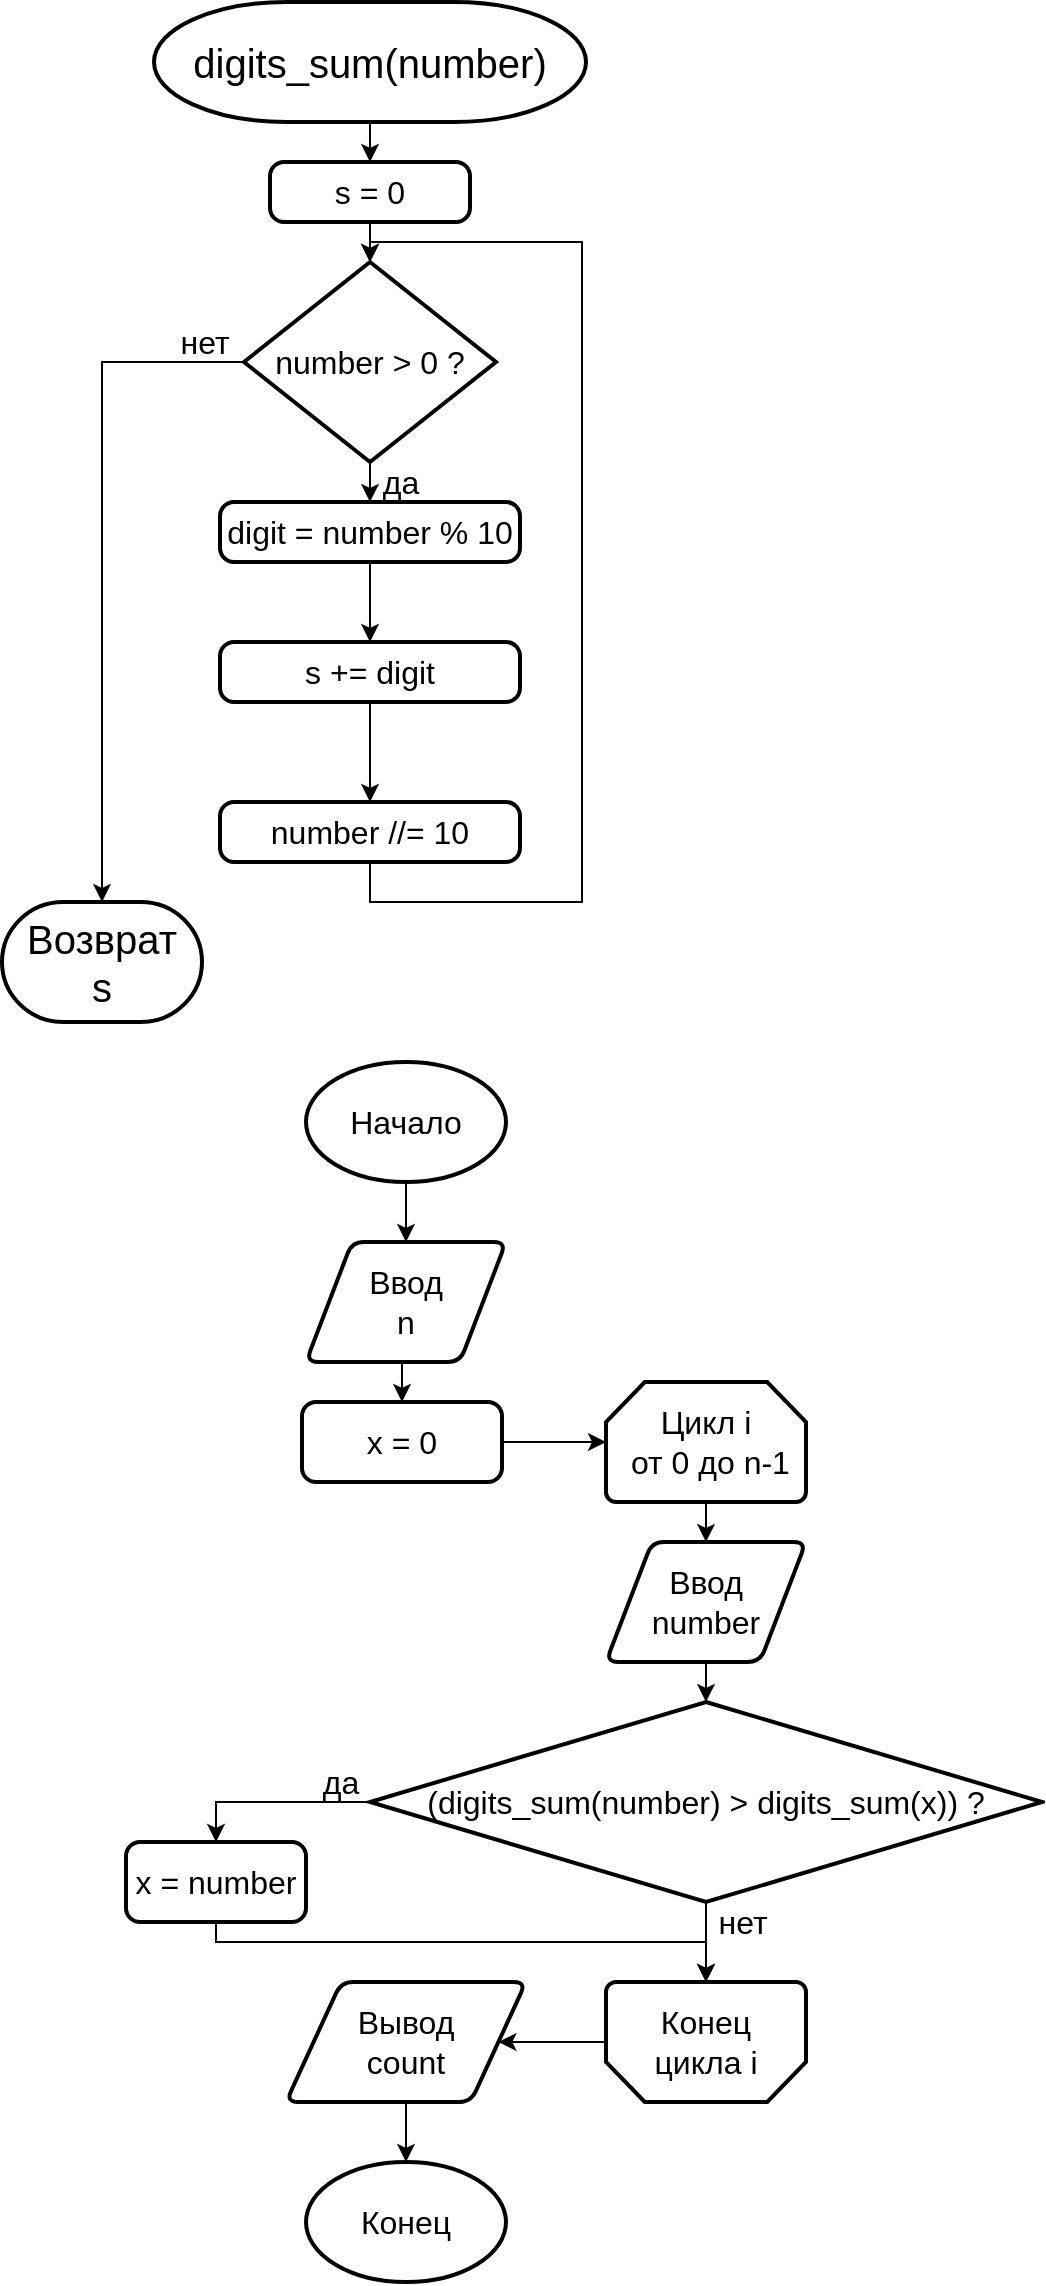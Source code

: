 <mxfile version="17.2.4" type="device"><diagram id="C5RBs43oDa-KdzZeNtuy" name="Page-1"><mxGraphModel dx="1038" dy="641" grid="1" gridSize="10" guides="1" tooltips="1" connect="1" arrows="1" fold="1" page="1" pageScale="1" pageWidth="827" pageHeight="1169" math="0" shadow="0"><root><mxCell id="WIyWlLk6GJQsqaUBKTNV-0"/><mxCell id="WIyWlLk6GJQsqaUBKTNV-1" parent="WIyWlLk6GJQsqaUBKTNV-0"/><mxCell id="OzIazLqkp1AnuGNdDS9O-1" style="edgeStyle=orthogonalEdgeStyle;rounded=0;orthogonalLoop=1;jettySize=auto;html=1;exitX=0.5;exitY=1;exitDx=0;exitDy=0;exitPerimeter=0;entryX=0.5;entryY=0;entryDx=0;entryDy=0;fontSize=16;" parent="WIyWlLk6GJQsqaUBKTNV-1" source="5FSRWbrrC5H5Z-ie-0Nd-0" target="OzIazLqkp1AnuGNdDS9O-0" edge="1"><mxGeometry relative="1" as="geometry"/></mxCell><mxCell id="5FSRWbrrC5H5Z-ie-0Nd-0" value="&lt;font style=&quot;font-size: 20px&quot;&gt;digits_sum(number)&lt;/font&gt;" style="strokeWidth=2;html=1;shape=mxgraph.flowchart.terminator;whiteSpace=wrap;" parent="WIyWlLk6GJQsqaUBKTNV-1" vertex="1"><mxGeometry x="306" y="10" width="216" height="60" as="geometry"/></mxCell><mxCell id="5FSRWbrrC5H5Z-ie-0Nd-1" value="Возврат&lt;br&gt;s" style="strokeWidth=2;html=1;shape=mxgraph.flowchart.terminator;whiteSpace=wrap;fontSize=20;" parent="WIyWlLk6GJQsqaUBKTNV-1" vertex="1"><mxGeometry x="230" y="460" width="100" height="60" as="geometry"/></mxCell><mxCell id="OzIazLqkp1AnuGNdDS9O-3" style="edgeStyle=orthogonalEdgeStyle;rounded=0;orthogonalLoop=1;jettySize=auto;html=1;exitX=0.5;exitY=1;exitDx=0;exitDy=0;entryX=0.5;entryY=0;entryDx=0;entryDy=0;entryPerimeter=0;fontSize=16;" parent="WIyWlLk6GJQsqaUBKTNV-1" source="OzIazLqkp1AnuGNdDS9O-0" target="OzIazLqkp1AnuGNdDS9O-2" edge="1"><mxGeometry relative="1" as="geometry"/></mxCell><mxCell id="OzIazLqkp1AnuGNdDS9O-0" value="s = 0" style="rounded=1;whiteSpace=wrap;html=1;absoluteArcSize=1;arcSize=14;strokeWidth=2;fontSize=16;" parent="WIyWlLk6GJQsqaUBKTNV-1" vertex="1"><mxGeometry x="364" y="90" width="100" height="30" as="geometry"/></mxCell><mxCell id="OzIazLqkp1AnuGNdDS9O-8" style="edgeStyle=orthogonalEdgeStyle;rounded=0;orthogonalLoop=1;jettySize=auto;html=1;exitX=0.5;exitY=1;exitDx=0;exitDy=0;exitPerimeter=0;entryX=0.5;entryY=0;entryDx=0;entryDy=0;fontSize=16;" parent="WIyWlLk6GJQsqaUBKTNV-1" source="OzIazLqkp1AnuGNdDS9O-2" target="OzIazLqkp1AnuGNdDS9O-4" edge="1"><mxGeometry relative="1" as="geometry"/></mxCell><mxCell id="OzIazLqkp1AnuGNdDS9O-14" style="edgeStyle=orthogonalEdgeStyle;rounded=0;orthogonalLoop=1;jettySize=auto;html=1;exitX=0;exitY=0.5;exitDx=0;exitDy=0;exitPerimeter=0;entryX=0.5;entryY=0;entryDx=0;entryDy=0;entryPerimeter=0;fontSize=16;" parent="WIyWlLk6GJQsqaUBKTNV-1" source="OzIazLqkp1AnuGNdDS9O-2" target="5FSRWbrrC5H5Z-ie-0Nd-1" edge="1"><mxGeometry relative="1" as="geometry"/></mxCell><mxCell id="OzIazLqkp1AnuGNdDS9O-2" value="number &amp;gt; 0 ?" style="strokeWidth=2;html=1;shape=mxgraph.flowchart.decision;whiteSpace=wrap;fontSize=16;" parent="WIyWlLk6GJQsqaUBKTNV-1" vertex="1"><mxGeometry x="351" y="140" width="126" height="100" as="geometry"/></mxCell><mxCell id="ZPHqGS211oj24R-IoKNL-0" style="edgeStyle=orthogonalEdgeStyle;rounded=0;orthogonalLoop=1;jettySize=auto;html=1;exitX=0.5;exitY=1;exitDx=0;exitDy=0;entryX=0.5;entryY=0;entryDx=0;entryDy=0;fontSize=16;" parent="WIyWlLk6GJQsqaUBKTNV-1" source="OzIazLqkp1AnuGNdDS9O-4" target="OzIazLqkp1AnuGNdDS9O-6" edge="1"><mxGeometry relative="1" as="geometry"/></mxCell><mxCell id="OzIazLqkp1AnuGNdDS9O-4" value="digit = number % 10" style="rounded=1;whiteSpace=wrap;html=1;absoluteArcSize=1;arcSize=14;strokeWidth=2;fontSize=16;" parent="WIyWlLk6GJQsqaUBKTNV-1" vertex="1"><mxGeometry x="339" y="260" width="150" height="30" as="geometry"/></mxCell><mxCell id="OzIazLqkp1AnuGNdDS9O-11" style="edgeStyle=orthogonalEdgeStyle;rounded=0;orthogonalLoop=1;jettySize=auto;html=1;exitX=0.5;exitY=1;exitDx=0;exitDy=0;entryX=0.5;entryY=0;entryDx=0;entryDy=0;fontSize=16;" parent="WIyWlLk6GJQsqaUBKTNV-1" source="OzIazLqkp1AnuGNdDS9O-6" target="OzIazLqkp1AnuGNdDS9O-7" edge="1"><mxGeometry relative="1" as="geometry"/></mxCell><mxCell id="OzIazLqkp1AnuGNdDS9O-6" value="s += digit" style="rounded=1;whiteSpace=wrap;html=1;absoluteArcSize=1;arcSize=14;strokeWidth=2;fontSize=16;" parent="WIyWlLk6GJQsqaUBKTNV-1" vertex="1"><mxGeometry x="339" y="330" width="150" height="30" as="geometry"/></mxCell><mxCell id="OzIazLqkp1AnuGNdDS9O-12" style="edgeStyle=orthogonalEdgeStyle;rounded=0;orthogonalLoop=1;jettySize=auto;html=1;exitX=0.5;exitY=1;exitDx=0;exitDy=0;entryX=0.5;entryY=0;entryDx=0;entryDy=0;entryPerimeter=0;fontSize=16;" parent="WIyWlLk6GJQsqaUBKTNV-1" source="OzIazLqkp1AnuGNdDS9O-7" target="OzIazLqkp1AnuGNdDS9O-2" edge="1"><mxGeometry relative="1" as="geometry"><Array as="points"><mxPoint x="414" y="460"/><mxPoint x="520" y="460"/><mxPoint x="520" y="130"/><mxPoint x="414" y="130"/></Array></mxGeometry></mxCell><mxCell id="OzIazLqkp1AnuGNdDS9O-7" value="number //= 10" style="rounded=1;whiteSpace=wrap;html=1;absoluteArcSize=1;arcSize=14;strokeWidth=2;fontSize=16;" parent="WIyWlLk6GJQsqaUBKTNV-1" vertex="1"><mxGeometry x="339" y="410" width="150" height="30" as="geometry"/></mxCell><mxCell id="OzIazLqkp1AnuGNdDS9O-13" value="да" style="text;html=1;align=center;verticalAlign=middle;resizable=0;points=[];autosize=1;strokeColor=none;fillColor=none;fontSize=16;" parent="WIyWlLk6GJQsqaUBKTNV-1" vertex="1"><mxGeometry x="414" y="240" width="30" height="20" as="geometry"/></mxCell><mxCell id="OzIazLqkp1AnuGNdDS9O-15" value="нет" style="text;html=1;align=center;verticalAlign=middle;resizable=0;points=[];autosize=1;strokeColor=none;fillColor=none;fontSize=16;" parent="WIyWlLk6GJQsqaUBKTNV-1" vertex="1"><mxGeometry x="311" y="170" width="40" height="20" as="geometry"/></mxCell><mxCell id="gcX4KTknbIdiIxdJC84N-0" style="edgeStyle=orthogonalEdgeStyle;rounded=0;orthogonalLoop=1;jettySize=auto;html=1;exitX=0.5;exitY=1;exitDx=0;exitDy=0;exitPerimeter=0;entryX=0.5;entryY=0;entryDx=0;entryDy=0;fontSize=16;" edge="1" parent="WIyWlLk6GJQsqaUBKTNV-1" source="gcX4KTknbIdiIxdJC84N-1" target="gcX4KTknbIdiIxdJC84N-3"><mxGeometry relative="1" as="geometry"/></mxCell><mxCell id="gcX4KTknbIdiIxdJC84N-1" value="Начало" style="strokeWidth=2;html=1;shape=mxgraph.flowchart.start_1;whiteSpace=wrap;fontSize=16;" vertex="1" parent="WIyWlLk6GJQsqaUBKTNV-1"><mxGeometry x="382" y="540" width="100" height="60" as="geometry"/></mxCell><mxCell id="gcX4KTknbIdiIxdJC84N-2" style="edgeStyle=orthogonalEdgeStyle;rounded=0;orthogonalLoop=1;jettySize=auto;html=1;exitX=0.5;exitY=1;exitDx=0;exitDy=0;entryX=0.5;entryY=0;entryDx=0;entryDy=0;fontSize=16;" edge="1" parent="WIyWlLk6GJQsqaUBKTNV-1" source="gcX4KTknbIdiIxdJC84N-3" target="gcX4KTknbIdiIxdJC84N-8"><mxGeometry relative="1" as="geometry"/></mxCell><mxCell id="gcX4KTknbIdiIxdJC84N-3" value="Ввод&lt;br&gt;n" style="shape=parallelogram;html=1;strokeWidth=2;perimeter=parallelogramPerimeter;whiteSpace=wrap;rounded=1;arcSize=12;size=0.23;fontSize=16;" vertex="1" parent="WIyWlLk6GJQsqaUBKTNV-1"><mxGeometry x="382" y="630" width="100" height="60" as="geometry"/></mxCell><mxCell id="gcX4KTknbIdiIxdJC84N-4" style="edgeStyle=orthogonalEdgeStyle;rounded=0;orthogonalLoop=1;jettySize=auto;html=1;exitX=0.5;exitY=1;exitDx=0;exitDy=0;entryX=0.5;entryY=0;entryDx=0;entryDy=0;entryPerimeter=0;fontSize=16;" edge="1" parent="WIyWlLk6GJQsqaUBKTNV-1" source="gcX4KTknbIdiIxdJC84N-5" target="gcX4KTknbIdiIxdJC84N-6"><mxGeometry relative="1" as="geometry"/></mxCell><mxCell id="gcX4KTknbIdiIxdJC84N-5" value="Вывод&lt;br&gt;count" style="shape=parallelogram;html=1;strokeWidth=2;perimeter=parallelogramPerimeter;whiteSpace=wrap;rounded=1;arcSize=12;size=0.23;fontSize=16;" vertex="1" parent="WIyWlLk6GJQsqaUBKTNV-1"><mxGeometry x="372" y="1000" width="120" height="60" as="geometry"/></mxCell><mxCell id="gcX4KTknbIdiIxdJC84N-6" value="Конец" style="strokeWidth=2;html=1;shape=mxgraph.flowchart.start_1;whiteSpace=wrap;fontSize=16;" vertex="1" parent="WIyWlLk6GJQsqaUBKTNV-1"><mxGeometry x="382" y="1090" width="100" height="60" as="geometry"/></mxCell><mxCell id="gcX4KTknbIdiIxdJC84N-7" style="edgeStyle=orthogonalEdgeStyle;rounded=0;orthogonalLoop=1;jettySize=auto;html=1;exitX=1;exitY=0.5;exitDx=0;exitDy=0;fontSize=16;" edge="1" parent="WIyWlLk6GJQsqaUBKTNV-1" source="gcX4KTknbIdiIxdJC84N-8" target="gcX4KTknbIdiIxdJC84N-10"><mxGeometry relative="1" as="geometry"/></mxCell><mxCell id="gcX4KTknbIdiIxdJC84N-8" value="x = 0" style="rounded=1;whiteSpace=wrap;html=1;absoluteArcSize=1;arcSize=14;strokeWidth=2;fontSize=16;" vertex="1" parent="WIyWlLk6GJQsqaUBKTNV-1"><mxGeometry x="380" y="710" width="100" height="40" as="geometry"/></mxCell><mxCell id="gcX4KTknbIdiIxdJC84N-9" style="edgeStyle=orthogonalEdgeStyle;rounded=0;orthogonalLoop=1;jettySize=auto;html=1;exitX=0.5;exitY=1;exitDx=0;exitDy=0;exitPerimeter=0;entryX=0.5;entryY=0;entryDx=0;entryDy=0;fontSize=16;" edge="1" parent="WIyWlLk6GJQsqaUBKTNV-1" source="gcX4KTknbIdiIxdJC84N-10" target="gcX4KTknbIdiIxdJC84N-14"><mxGeometry relative="1" as="geometry"/></mxCell><mxCell id="gcX4KTknbIdiIxdJC84N-10" value="Цикл i&lt;br&gt;&amp;nbsp;от 0 до n-1" style="strokeWidth=2;html=1;shape=mxgraph.flowchart.loop_limit;whiteSpace=wrap;fontSize=16;" vertex="1" parent="WIyWlLk6GJQsqaUBKTNV-1"><mxGeometry x="532" y="700" width="100" height="60" as="geometry"/></mxCell><mxCell id="gcX4KTknbIdiIxdJC84N-11" style="edgeStyle=orthogonalEdgeStyle;rounded=0;orthogonalLoop=1;jettySize=auto;html=1;exitX=1;exitY=0.5;exitDx=0;exitDy=0;exitPerimeter=0;entryX=1;entryY=0.5;entryDx=0;entryDy=0;fontSize=16;" edge="1" parent="WIyWlLk6GJQsqaUBKTNV-1" source="gcX4KTknbIdiIxdJC84N-12" target="gcX4KTknbIdiIxdJC84N-5"><mxGeometry relative="1" as="geometry"/></mxCell><mxCell id="gcX4KTknbIdiIxdJC84N-12" value="Конец&lt;br&gt;цикла i" style="strokeWidth=2;html=1;shape=mxgraph.flowchart.loop_limit;whiteSpace=wrap;fontSize=16;direction=west;" vertex="1" parent="WIyWlLk6GJQsqaUBKTNV-1"><mxGeometry x="532" y="1000" width="100" height="60" as="geometry"/></mxCell><mxCell id="gcX4KTknbIdiIxdJC84N-18" style="edgeStyle=orthogonalEdgeStyle;rounded=0;orthogonalLoop=1;jettySize=auto;html=1;exitX=0.5;exitY=1;exitDx=0;exitDy=0;entryX=0.5;entryY=0;entryDx=0;entryDy=0;entryPerimeter=0;fontSize=16;" edge="1" parent="WIyWlLk6GJQsqaUBKTNV-1" source="gcX4KTknbIdiIxdJC84N-14" target="gcX4KTknbIdiIxdJC84N-17"><mxGeometry relative="1" as="geometry"/></mxCell><mxCell id="gcX4KTknbIdiIxdJC84N-14" value="Ввод&lt;br&gt;number" style="shape=parallelogram;html=1;strokeWidth=2;perimeter=parallelogramPerimeter;whiteSpace=wrap;rounded=1;arcSize=12;size=0.23;fontSize=16;" vertex="1" parent="WIyWlLk6GJQsqaUBKTNV-1"><mxGeometry x="532" y="780" width="100" height="60" as="geometry"/></mxCell><mxCell id="gcX4KTknbIdiIxdJC84N-20" style="edgeStyle=orthogonalEdgeStyle;rounded=0;orthogonalLoop=1;jettySize=auto;html=1;exitX=0.5;exitY=1;exitDx=0;exitDy=0;entryX=0.5;entryY=1;entryDx=0;entryDy=0;entryPerimeter=0;fontSize=16;" edge="1" parent="WIyWlLk6GJQsqaUBKTNV-1" source="gcX4KTknbIdiIxdJC84N-16" target="gcX4KTknbIdiIxdJC84N-12"><mxGeometry relative="1" as="geometry"><Array as="points"><mxPoint x="337" y="980"/><mxPoint x="582" y="980"/></Array></mxGeometry></mxCell><mxCell id="gcX4KTknbIdiIxdJC84N-16" value="x = number" style="rounded=1;whiteSpace=wrap;html=1;absoluteArcSize=1;arcSize=14;strokeWidth=2;fontSize=16;" vertex="1" parent="WIyWlLk6GJQsqaUBKTNV-1"><mxGeometry x="292" y="930" width="90" height="40" as="geometry"/></mxCell><mxCell id="gcX4KTknbIdiIxdJC84N-19" style="edgeStyle=orthogonalEdgeStyle;rounded=0;orthogonalLoop=1;jettySize=auto;html=1;exitX=0;exitY=0.5;exitDx=0;exitDy=0;exitPerimeter=0;entryX=0.5;entryY=0;entryDx=0;entryDy=0;fontSize=16;" edge="1" parent="WIyWlLk6GJQsqaUBKTNV-1" source="gcX4KTknbIdiIxdJC84N-17" target="gcX4KTknbIdiIxdJC84N-16"><mxGeometry relative="1" as="geometry"/></mxCell><mxCell id="gcX4KTknbIdiIxdJC84N-21" style="edgeStyle=orthogonalEdgeStyle;rounded=0;orthogonalLoop=1;jettySize=auto;html=1;exitX=0.5;exitY=1;exitDx=0;exitDy=0;exitPerimeter=0;entryX=0.5;entryY=1;entryDx=0;entryDy=0;entryPerimeter=0;fontSize=16;" edge="1" parent="WIyWlLk6GJQsqaUBKTNV-1" source="gcX4KTknbIdiIxdJC84N-17" target="gcX4KTknbIdiIxdJC84N-12"><mxGeometry relative="1" as="geometry"/></mxCell><mxCell id="gcX4KTknbIdiIxdJC84N-17" value="(digits_sum(number) &amp;gt; digits_sum(x)) ?" style="strokeWidth=2;html=1;shape=mxgraph.flowchart.decision;whiteSpace=wrap;fontSize=16;" vertex="1" parent="WIyWlLk6GJQsqaUBKTNV-1"><mxGeometry x="414" y="860" width="336" height="100" as="geometry"/></mxCell><mxCell id="gcX4KTknbIdiIxdJC84N-22" value="да" style="text;html=1;align=center;verticalAlign=middle;resizable=0;points=[];autosize=1;strokeColor=none;fillColor=none;fontSize=16;" vertex="1" parent="WIyWlLk6GJQsqaUBKTNV-1"><mxGeometry x="384" y="890" width="30" height="20" as="geometry"/></mxCell><mxCell id="gcX4KTknbIdiIxdJC84N-23" value="нет" style="text;html=1;align=center;verticalAlign=middle;resizable=0;points=[];autosize=1;strokeColor=none;fillColor=none;fontSize=16;" vertex="1" parent="WIyWlLk6GJQsqaUBKTNV-1"><mxGeometry x="580" y="960" width="40" height="20" as="geometry"/></mxCell></root></mxGraphModel></diagram></mxfile>